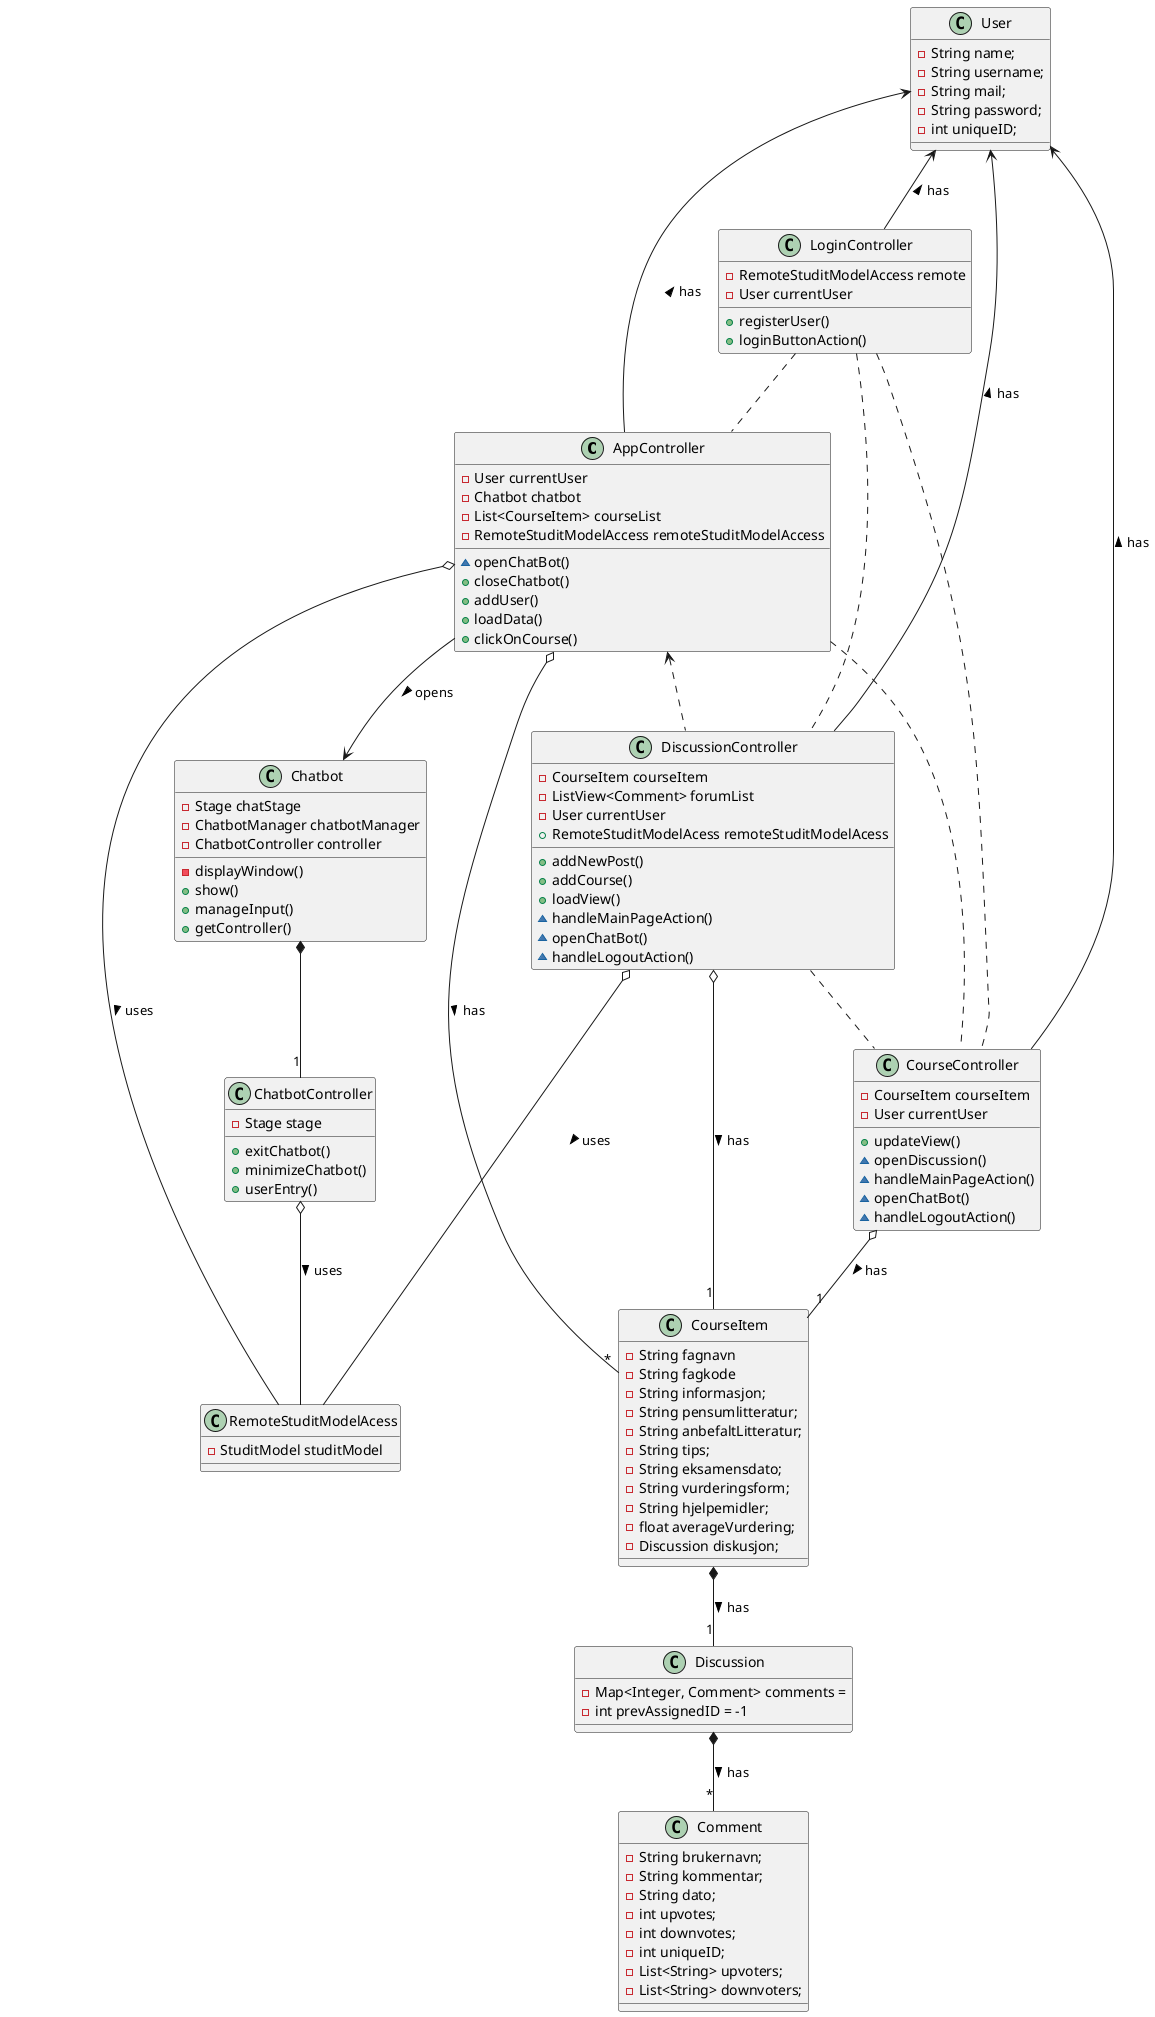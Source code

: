 @startuml
class AppController {
    - User currentUser
    - Chatbot chatbot
    - List<CourseItem> courseList
    - RemoteStuditModelAccess remoteStuditModelAccess

    ~ openChatBot()
    + closeChatbot()
    + addUser()
    + loadData()
    + clickOnCourse()
}

class User {
    - String name;
    - String username;
    - String mail;
    - String password;
    - int uniqueID;
}

class LoginController {
    - RemoteStuditModelAccess remote
    - User currentUser

    + registerUser()
    + loginButtonAction()    
}

class CourseController {
  - CourseItem courseItem
  - User currentUser

  + updateView()
  ~ openDiscussion()
  ~ handleMainPageAction()
  ~ openChatBot()
  ~ handleLogoutAction()

}

class CourseItem {
  - String fagnavn
  - String fagkode
  - String informasjon;
  - String pensumlitteratur;
  - String anbefaltLitteratur;
  - String tips;
  - String eksamensdato;
  - String vurderingsform;
  - String hjelpemidler;
  - float averageVurdering;
  - Discussion diskusjon;
}



class DiscussionController {
    - CourseItem courseItem
    - ListView<Comment> forumList
    - User currentUser
    + RemoteStuditModelAcess remoteStuditModelAcess

    + addNewPost()
    + addCourse()
    + loadView()
    ~ handleMainPageAction()
    ~ openChatBot()
    ~ handleLogoutAction()

}

class Discussion {
    - Map<Integer, Comment> comments = 
    - int prevAssignedID = -1
}

class Comment {
    - String brukernavn;
    - String kommentar;
    -  String dato;
    -  int upvotes;
    -  int downvotes;
    -  int uniqueID;
    -  List<String> upvoters;
    -  List<String> downvoters;
}


class Chatbot{
    - Stage chatStage
    - ChatbotManager chatbotManager
    - ChatbotController controller

    - displayWindow()
    + show()
    + manageInput()
    + getController()
}

class ChatbotController {
    - Stage stage     
    + exitChatbot()
    + minimizeChatbot()
    + userEntry()
}

class RemoteStuditModelAcess {
    - StuditModel studitModel    
}




User <-- AppController: has <
User <-- CourseController: has <
User <-- LoginController: has <
User <-- DiscussionController: has <

LoginController .. AppController
LoginController .. CourseController
LoginController .. DiscussionController


AppController --> Chatbot: opens >

AppController o-- RemoteStuditModelAcess: uses >
ChatbotController o-- RemoteStuditModelAcess: uses >
DiscussionController o-- RemoteStuditModelAcess: uses >

AppController o-- "*" CourseItem: has >
AppController .. CourseController
AppController <.. DiscussionController
Chatbot *-- "1" ChatbotController 

CourseItem *-- "1" Discussion: has >
DiscussionController .. CourseController
DiscussionController o-- "1" CourseItem: has >
Discussion *-- "*" Comment: has >
CourseController o-- "1" CourseItem: has >

@enduml